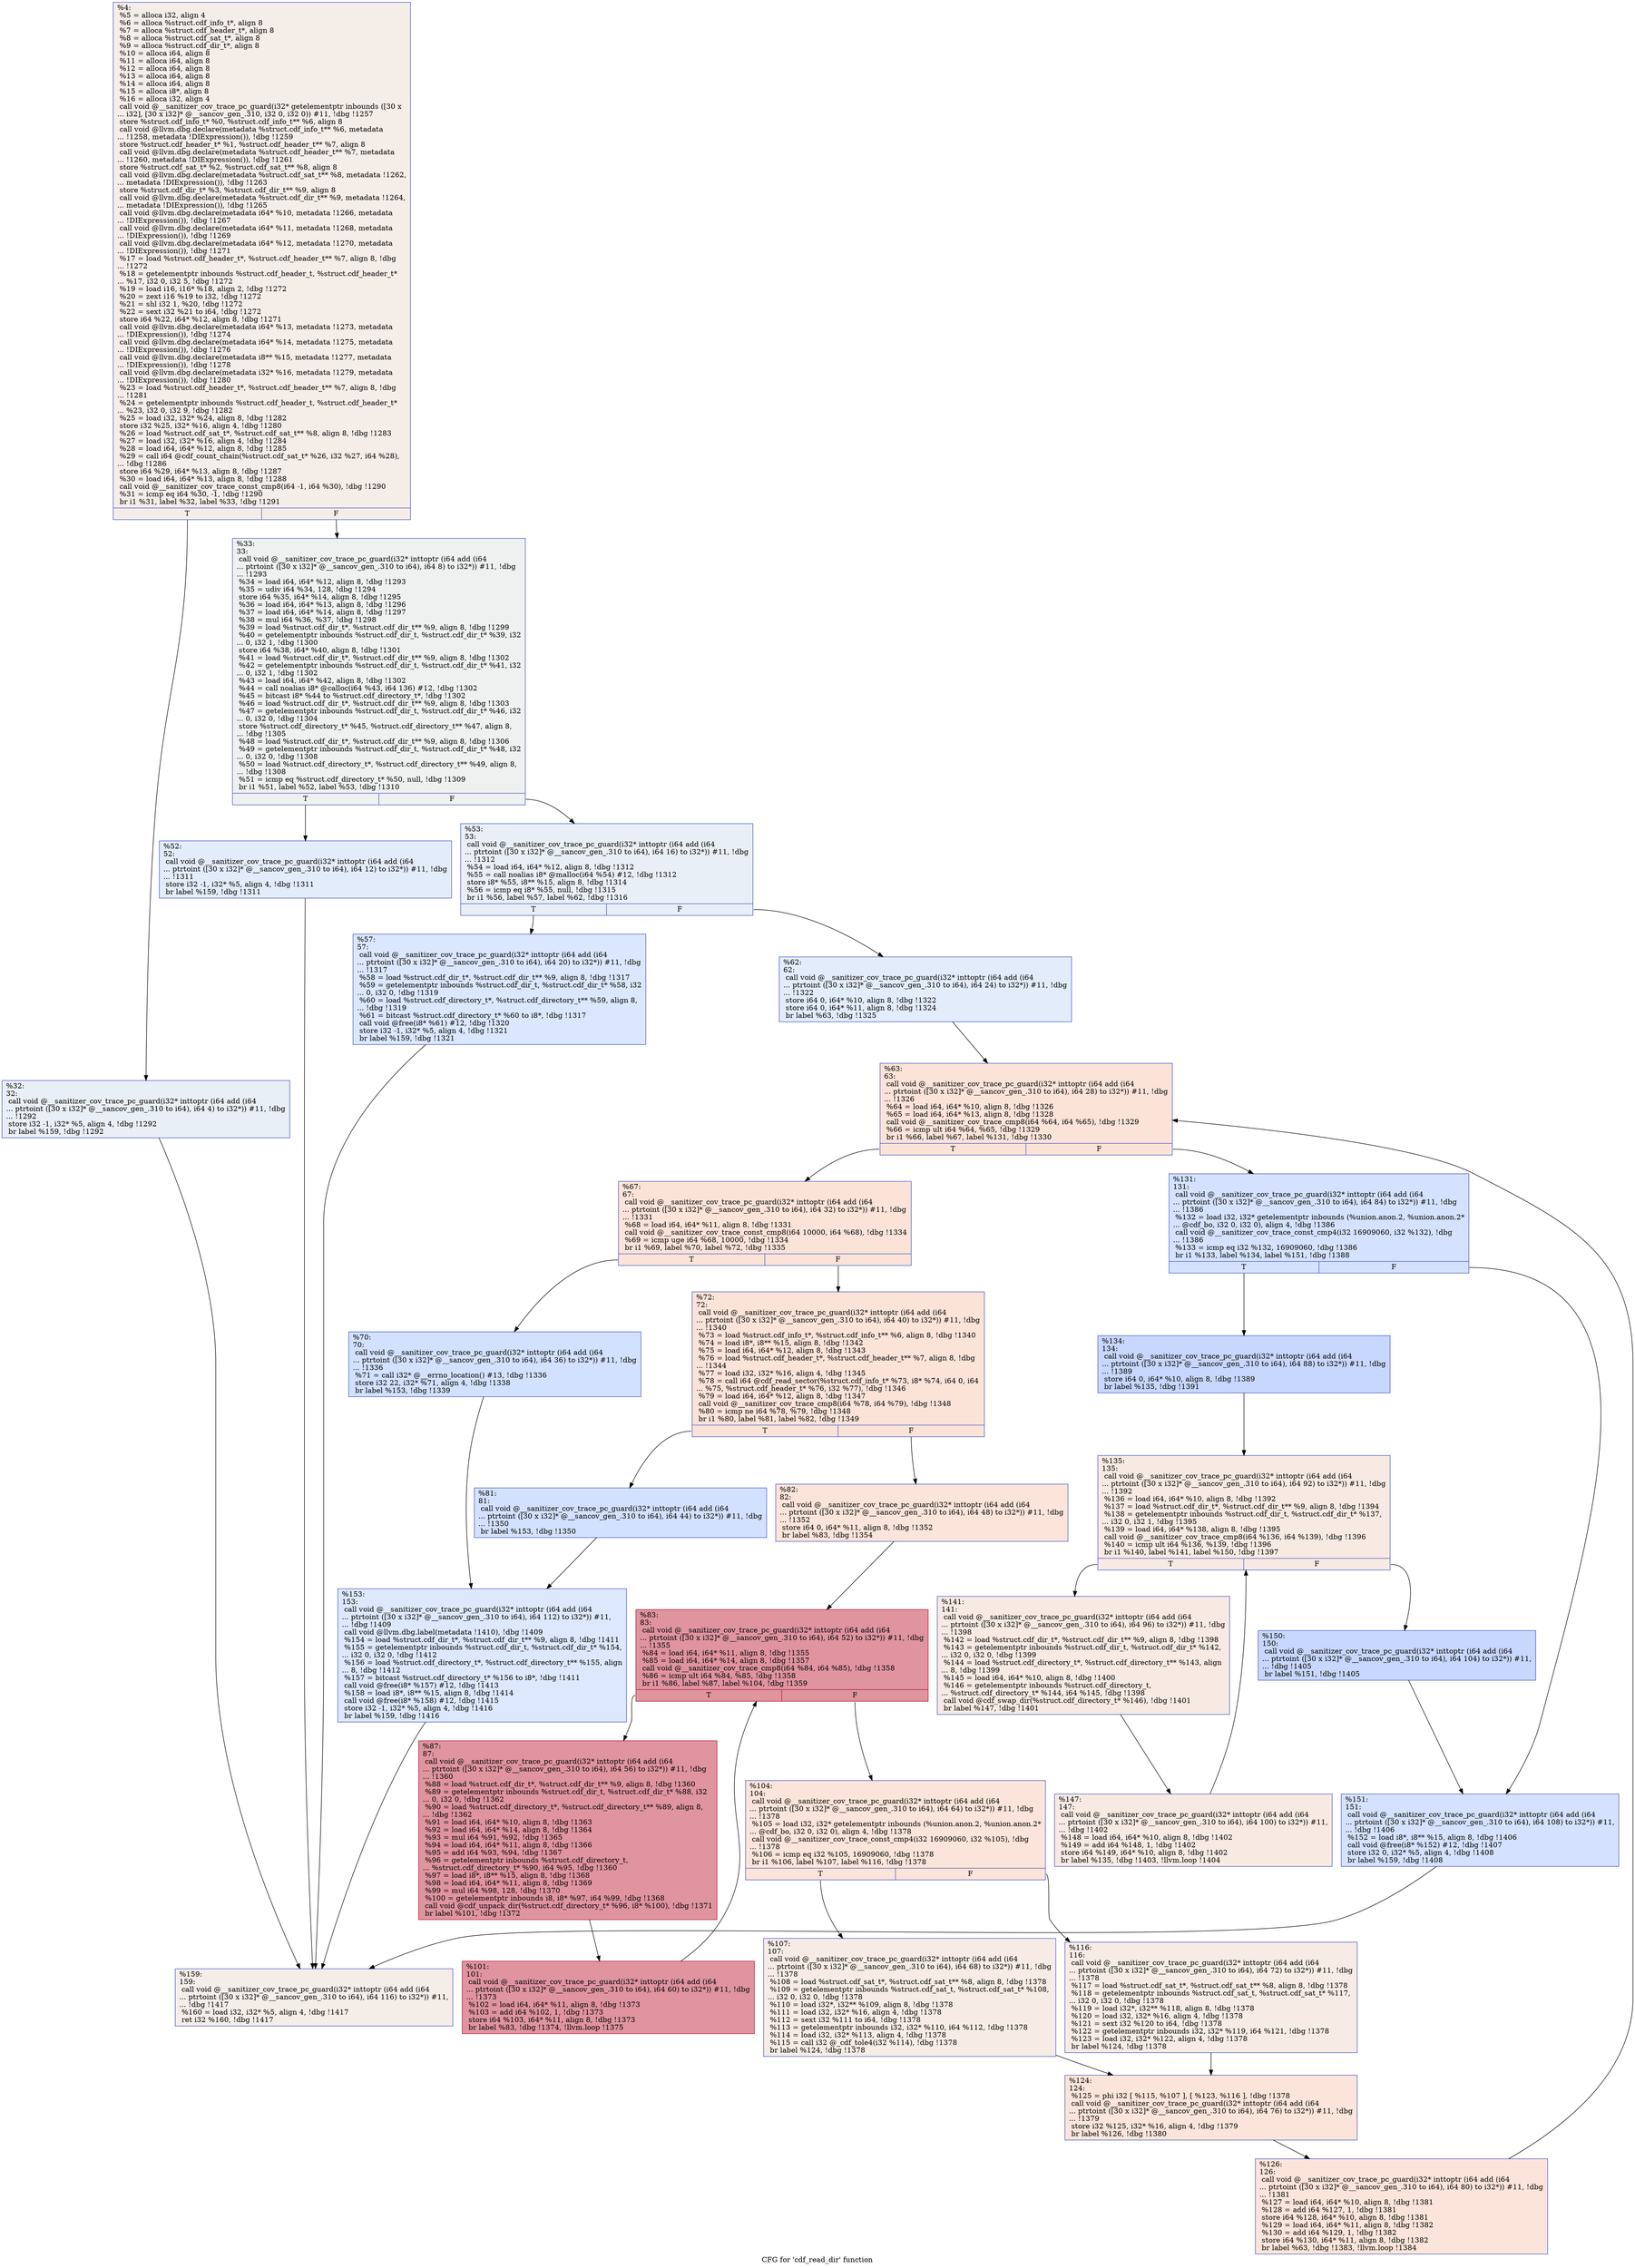 digraph "CFG for 'cdf_read_dir' function" {
	label="CFG for 'cdf_read_dir' function";

	Node0x564cce930460 [shape=record,color="#3d50c3ff", style=filled, fillcolor="#e8d6cc70",label="{%4:\l  %5 = alloca i32, align 4\l  %6 = alloca %struct.cdf_info_t*, align 8\l  %7 = alloca %struct.cdf_header_t*, align 8\l  %8 = alloca %struct.cdf_sat_t*, align 8\l  %9 = alloca %struct.cdf_dir_t*, align 8\l  %10 = alloca i64, align 8\l  %11 = alloca i64, align 8\l  %12 = alloca i64, align 8\l  %13 = alloca i64, align 8\l  %14 = alloca i64, align 8\l  %15 = alloca i8*, align 8\l  %16 = alloca i32, align 4\l  call void @__sanitizer_cov_trace_pc_guard(i32* getelementptr inbounds ([30 x\l... i32], [30 x i32]* @__sancov_gen_.310, i32 0, i32 0)) #11, !dbg !1257\l  store %struct.cdf_info_t* %0, %struct.cdf_info_t** %6, align 8\l  call void @llvm.dbg.declare(metadata %struct.cdf_info_t** %6, metadata\l... !1258, metadata !DIExpression()), !dbg !1259\l  store %struct.cdf_header_t* %1, %struct.cdf_header_t** %7, align 8\l  call void @llvm.dbg.declare(metadata %struct.cdf_header_t** %7, metadata\l... !1260, metadata !DIExpression()), !dbg !1261\l  store %struct.cdf_sat_t* %2, %struct.cdf_sat_t** %8, align 8\l  call void @llvm.dbg.declare(metadata %struct.cdf_sat_t** %8, metadata !1262,\l... metadata !DIExpression()), !dbg !1263\l  store %struct.cdf_dir_t* %3, %struct.cdf_dir_t** %9, align 8\l  call void @llvm.dbg.declare(metadata %struct.cdf_dir_t** %9, metadata !1264,\l... metadata !DIExpression()), !dbg !1265\l  call void @llvm.dbg.declare(metadata i64* %10, metadata !1266, metadata\l... !DIExpression()), !dbg !1267\l  call void @llvm.dbg.declare(metadata i64* %11, metadata !1268, metadata\l... !DIExpression()), !dbg !1269\l  call void @llvm.dbg.declare(metadata i64* %12, metadata !1270, metadata\l... !DIExpression()), !dbg !1271\l  %17 = load %struct.cdf_header_t*, %struct.cdf_header_t** %7, align 8, !dbg\l... !1272\l  %18 = getelementptr inbounds %struct.cdf_header_t, %struct.cdf_header_t*\l... %17, i32 0, i32 5, !dbg !1272\l  %19 = load i16, i16* %18, align 2, !dbg !1272\l  %20 = zext i16 %19 to i32, !dbg !1272\l  %21 = shl i32 1, %20, !dbg !1272\l  %22 = sext i32 %21 to i64, !dbg !1272\l  store i64 %22, i64* %12, align 8, !dbg !1271\l  call void @llvm.dbg.declare(metadata i64* %13, metadata !1273, metadata\l... !DIExpression()), !dbg !1274\l  call void @llvm.dbg.declare(metadata i64* %14, metadata !1275, metadata\l... !DIExpression()), !dbg !1276\l  call void @llvm.dbg.declare(metadata i8** %15, metadata !1277, metadata\l... !DIExpression()), !dbg !1278\l  call void @llvm.dbg.declare(metadata i32* %16, metadata !1279, metadata\l... !DIExpression()), !dbg !1280\l  %23 = load %struct.cdf_header_t*, %struct.cdf_header_t** %7, align 8, !dbg\l... !1281\l  %24 = getelementptr inbounds %struct.cdf_header_t, %struct.cdf_header_t*\l... %23, i32 0, i32 9, !dbg !1282\l  %25 = load i32, i32* %24, align 8, !dbg !1282\l  store i32 %25, i32* %16, align 4, !dbg !1280\l  %26 = load %struct.cdf_sat_t*, %struct.cdf_sat_t** %8, align 8, !dbg !1283\l  %27 = load i32, i32* %16, align 4, !dbg !1284\l  %28 = load i64, i64* %12, align 8, !dbg !1285\l  %29 = call i64 @cdf_count_chain(%struct.cdf_sat_t* %26, i32 %27, i64 %28),\l... !dbg !1286\l  store i64 %29, i64* %13, align 8, !dbg !1287\l  %30 = load i64, i64* %13, align 8, !dbg !1288\l  call void @__sanitizer_cov_trace_const_cmp8(i64 -1, i64 %30), !dbg !1290\l  %31 = icmp eq i64 %30, -1, !dbg !1290\l  br i1 %31, label %32, label %33, !dbg !1291\l|{<s0>T|<s1>F}}"];
	Node0x564cce930460:s0 -> Node0x564cce933fb0;
	Node0x564cce930460:s1 -> Node0x564cce934000;
	Node0x564cce933fb0 [shape=record,color="#3d50c3ff", style=filled, fillcolor="#cedaeb70",label="{%32:\l32:                                               \l  call void @__sanitizer_cov_trace_pc_guard(i32* inttoptr (i64 add (i64\l... ptrtoint ([30 x i32]* @__sancov_gen_.310 to i64), i64 4) to i32*)) #11, !dbg\l... !1292\l  store i32 -1, i32* %5, align 4, !dbg !1292\l  br label %159, !dbg !1292\l}"];
	Node0x564cce933fb0 -> Node0x564cce934870;
	Node0x564cce934000 [shape=record,color="#3d50c3ff", style=filled, fillcolor="#dbdcde70",label="{%33:\l33:                                               \l  call void @__sanitizer_cov_trace_pc_guard(i32* inttoptr (i64 add (i64\l... ptrtoint ([30 x i32]* @__sancov_gen_.310 to i64), i64 8) to i32*)) #11, !dbg\l... !1293\l  %34 = load i64, i64* %12, align 8, !dbg !1293\l  %35 = udiv i64 %34, 128, !dbg !1294\l  store i64 %35, i64* %14, align 8, !dbg !1295\l  %36 = load i64, i64* %13, align 8, !dbg !1296\l  %37 = load i64, i64* %14, align 8, !dbg !1297\l  %38 = mul i64 %36, %37, !dbg !1298\l  %39 = load %struct.cdf_dir_t*, %struct.cdf_dir_t** %9, align 8, !dbg !1299\l  %40 = getelementptr inbounds %struct.cdf_dir_t, %struct.cdf_dir_t* %39, i32\l... 0, i32 1, !dbg !1300\l  store i64 %38, i64* %40, align 8, !dbg !1301\l  %41 = load %struct.cdf_dir_t*, %struct.cdf_dir_t** %9, align 8, !dbg !1302\l  %42 = getelementptr inbounds %struct.cdf_dir_t, %struct.cdf_dir_t* %41, i32\l... 0, i32 1, !dbg !1302\l  %43 = load i64, i64* %42, align 8, !dbg !1302\l  %44 = call noalias i8* @calloc(i64 %43, i64 136) #12, !dbg !1302\l  %45 = bitcast i8* %44 to %struct.cdf_directory_t*, !dbg !1302\l  %46 = load %struct.cdf_dir_t*, %struct.cdf_dir_t** %9, align 8, !dbg !1303\l  %47 = getelementptr inbounds %struct.cdf_dir_t, %struct.cdf_dir_t* %46, i32\l... 0, i32 0, !dbg !1304\l  store %struct.cdf_directory_t* %45, %struct.cdf_directory_t** %47, align 8,\l... !dbg !1305\l  %48 = load %struct.cdf_dir_t*, %struct.cdf_dir_t** %9, align 8, !dbg !1306\l  %49 = getelementptr inbounds %struct.cdf_dir_t, %struct.cdf_dir_t* %48, i32\l... 0, i32 0, !dbg !1308\l  %50 = load %struct.cdf_directory_t*, %struct.cdf_directory_t** %49, align 8,\l... !dbg !1308\l  %51 = icmp eq %struct.cdf_directory_t* %50, null, !dbg !1309\l  br i1 %51, label %52, label %53, !dbg !1310\l|{<s0>T|<s1>F}}"];
	Node0x564cce934000:s0 -> Node0x564cce934050;
	Node0x564cce934000:s1 -> Node0x564cce9340a0;
	Node0x564cce934050 [shape=record,color="#3d50c3ff", style=filled, fillcolor="#bfd3f670",label="{%52:\l52:                                               \l  call void @__sanitizer_cov_trace_pc_guard(i32* inttoptr (i64 add (i64\l... ptrtoint ([30 x i32]* @__sancov_gen_.310 to i64), i64 12) to i32*)) #11, !dbg\l... !1311\l  store i32 -1, i32* %5, align 4, !dbg !1311\l  br label %159, !dbg !1311\l}"];
	Node0x564cce934050 -> Node0x564cce934870;
	Node0x564cce9340a0 [shape=record,color="#3d50c3ff", style=filled, fillcolor="#cedaeb70",label="{%53:\l53:                                               \l  call void @__sanitizer_cov_trace_pc_guard(i32* inttoptr (i64 add (i64\l... ptrtoint ([30 x i32]* @__sancov_gen_.310 to i64), i64 16) to i32*)) #11, !dbg\l... !1312\l  %54 = load i64, i64* %12, align 8, !dbg !1312\l  %55 = call noalias i8* @malloc(i64 %54) #12, !dbg !1312\l  store i8* %55, i8** %15, align 8, !dbg !1314\l  %56 = icmp eq i8* %55, null, !dbg !1315\l  br i1 %56, label %57, label %62, !dbg !1316\l|{<s0>T|<s1>F}}"];
	Node0x564cce9340a0:s0 -> Node0x564cce9340f0;
	Node0x564cce9340a0:s1 -> Node0x564cce934140;
	Node0x564cce9340f0 [shape=record,color="#3d50c3ff", style=filled, fillcolor="#aec9fc70",label="{%57:\l57:                                               \l  call void @__sanitizer_cov_trace_pc_guard(i32* inttoptr (i64 add (i64\l... ptrtoint ([30 x i32]* @__sancov_gen_.310 to i64), i64 20) to i32*)) #11, !dbg\l... !1317\l  %58 = load %struct.cdf_dir_t*, %struct.cdf_dir_t** %9, align 8, !dbg !1317\l  %59 = getelementptr inbounds %struct.cdf_dir_t, %struct.cdf_dir_t* %58, i32\l... 0, i32 0, !dbg !1319\l  %60 = load %struct.cdf_directory_t*, %struct.cdf_directory_t** %59, align 8,\l... !dbg !1319\l  %61 = bitcast %struct.cdf_directory_t* %60 to i8*, !dbg !1317\l  call void @free(i8* %61) #12, !dbg !1320\l  store i32 -1, i32* %5, align 4, !dbg !1321\l  br label %159, !dbg !1321\l}"];
	Node0x564cce9340f0 -> Node0x564cce934870;
	Node0x564cce934140 [shape=record,color="#3d50c3ff", style=filled, fillcolor="#bfd3f670",label="{%62:\l62:                                               \l  call void @__sanitizer_cov_trace_pc_guard(i32* inttoptr (i64 add (i64\l... ptrtoint ([30 x i32]* @__sancov_gen_.310 to i64), i64 24) to i32*)) #11, !dbg\l... !1322\l  store i64 0, i64* %10, align 8, !dbg !1322\l  store i64 0, i64* %11, align 8, !dbg !1324\l  br label %63, !dbg !1325\l}"];
	Node0x564cce934140 -> Node0x564cce934190;
	Node0x564cce934190 [shape=record,color="#3d50c3ff", style=filled, fillcolor="#f6bfa670",label="{%63:\l63:                                               \l  call void @__sanitizer_cov_trace_pc_guard(i32* inttoptr (i64 add (i64\l... ptrtoint ([30 x i32]* @__sancov_gen_.310 to i64), i64 28) to i32*)) #11, !dbg\l... !1326\l  %64 = load i64, i64* %10, align 8, !dbg !1326\l  %65 = load i64, i64* %13, align 8, !dbg !1328\l  call void @__sanitizer_cov_trace_cmp8(i64 %64, i64 %65), !dbg !1329\l  %66 = icmp ult i64 %64, %65, !dbg !1329\l  br i1 %66, label %67, label %131, !dbg !1330\l|{<s0>T|<s1>F}}"];
	Node0x564cce934190:s0 -> Node0x564cce9341e0;
	Node0x564cce934190:s1 -> Node0x564cce9345f0;
	Node0x564cce9341e0 [shape=record,color="#3d50c3ff", style=filled, fillcolor="#f6bfa670",label="{%67:\l67:                                               \l  call void @__sanitizer_cov_trace_pc_guard(i32* inttoptr (i64 add (i64\l... ptrtoint ([30 x i32]* @__sancov_gen_.310 to i64), i64 32) to i32*)) #11, !dbg\l... !1331\l  %68 = load i64, i64* %11, align 8, !dbg !1331\l  call void @__sanitizer_cov_trace_const_cmp8(i64 10000, i64 %68), !dbg !1334\l  %69 = icmp uge i64 %68, 10000, !dbg !1334\l  br i1 %69, label %70, label %72, !dbg !1335\l|{<s0>T|<s1>F}}"];
	Node0x564cce9341e0:s0 -> Node0x564cce934230;
	Node0x564cce9341e0:s1 -> Node0x564cce934280;
	Node0x564cce934230 [shape=record,color="#3d50c3ff", style=filled, fillcolor="#9abbff70",label="{%70:\l70:                                               \l  call void @__sanitizer_cov_trace_pc_guard(i32* inttoptr (i64 add (i64\l... ptrtoint ([30 x i32]* @__sancov_gen_.310 to i64), i64 36) to i32*)) #11, !dbg\l... !1336\l  %71 = call i32* @__errno_location() #13, !dbg !1336\l  store i32 22, i32* %71, align 4, !dbg !1338\l  br label %153, !dbg !1339\l}"];
	Node0x564cce934230 -> Node0x564cce934820;
	Node0x564cce934280 [shape=record,color="#3d50c3ff", style=filled, fillcolor="#f6bfa670",label="{%72:\l72:                                               \l  call void @__sanitizer_cov_trace_pc_guard(i32* inttoptr (i64 add (i64\l... ptrtoint ([30 x i32]* @__sancov_gen_.310 to i64), i64 40) to i32*)) #11, !dbg\l... !1340\l  %73 = load %struct.cdf_info_t*, %struct.cdf_info_t** %6, align 8, !dbg !1340\l  %74 = load i8*, i8** %15, align 8, !dbg !1342\l  %75 = load i64, i64* %12, align 8, !dbg !1343\l  %76 = load %struct.cdf_header_t*, %struct.cdf_header_t** %7, align 8, !dbg\l... !1344\l  %77 = load i32, i32* %16, align 4, !dbg !1345\l  %78 = call i64 @cdf_read_sector(%struct.cdf_info_t* %73, i8* %74, i64 0, i64\l... %75, %struct.cdf_header_t* %76, i32 %77), !dbg !1346\l  %79 = load i64, i64* %12, align 8, !dbg !1347\l  call void @__sanitizer_cov_trace_cmp8(i64 %78, i64 %79), !dbg !1348\l  %80 = icmp ne i64 %78, %79, !dbg !1348\l  br i1 %80, label %81, label %82, !dbg !1349\l|{<s0>T|<s1>F}}"];
	Node0x564cce934280:s0 -> Node0x564cce9342d0;
	Node0x564cce934280:s1 -> Node0x564cce934320;
	Node0x564cce9342d0 [shape=record,color="#3d50c3ff", style=filled, fillcolor="#9abbff70",label="{%81:\l81:                                               \l  call void @__sanitizer_cov_trace_pc_guard(i32* inttoptr (i64 add (i64\l... ptrtoint ([30 x i32]* @__sancov_gen_.310 to i64), i64 44) to i32*)) #11, !dbg\l... !1350\l  br label %153, !dbg !1350\l}"];
	Node0x564cce9342d0 -> Node0x564cce934820;
	Node0x564cce934320 [shape=record,color="#3d50c3ff", style=filled, fillcolor="#f5c1a970",label="{%82:\l82:                                               \l  call void @__sanitizer_cov_trace_pc_guard(i32* inttoptr (i64 add (i64\l... ptrtoint ([30 x i32]* @__sancov_gen_.310 to i64), i64 48) to i32*)) #11, !dbg\l... !1352\l  store i64 0, i64* %11, align 8, !dbg !1352\l  br label %83, !dbg !1354\l}"];
	Node0x564cce934320 -> Node0x564cce934370;
	Node0x564cce934370 [shape=record,color="#b70d28ff", style=filled, fillcolor="#b70d2870",label="{%83:\l83:                                               \l  call void @__sanitizer_cov_trace_pc_guard(i32* inttoptr (i64 add (i64\l... ptrtoint ([30 x i32]* @__sancov_gen_.310 to i64), i64 52) to i32*)) #11, !dbg\l... !1355\l  %84 = load i64, i64* %11, align 8, !dbg !1355\l  %85 = load i64, i64* %14, align 8, !dbg !1357\l  call void @__sanitizer_cov_trace_cmp8(i64 %84, i64 %85), !dbg !1358\l  %86 = icmp ult i64 %84, %85, !dbg !1358\l  br i1 %86, label %87, label %104, !dbg !1359\l|{<s0>T|<s1>F}}"];
	Node0x564cce934370:s0 -> Node0x564cce9343c0;
	Node0x564cce934370:s1 -> Node0x564cce934460;
	Node0x564cce9343c0 [shape=record,color="#b70d28ff", style=filled, fillcolor="#b70d2870",label="{%87:\l87:                                               \l  call void @__sanitizer_cov_trace_pc_guard(i32* inttoptr (i64 add (i64\l... ptrtoint ([30 x i32]* @__sancov_gen_.310 to i64), i64 56) to i32*)) #11, !dbg\l... !1360\l  %88 = load %struct.cdf_dir_t*, %struct.cdf_dir_t** %9, align 8, !dbg !1360\l  %89 = getelementptr inbounds %struct.cdf_dir_t, %struct.cdf_dir_t* %88, i32\l... 0, i32 0, !dbg !1362\l  %90 = load %struct.cdf_directory_t*, %struct.cdf_directory_t** %89, align 8,\l... !dbg !1362\l  %91 = load i64, i64* %10, align 8, !dbg !1363\l  %92 = load i64, i64* %14, align 8, !dbg !1364\l  %93 = mul i64 %91, %92, !dbg !1365\l  %94 = load i64, i64* %11, align 8, !dbg !1366\l  %95 = add i64 %93, %94, !dbg !1367\l  %96 = getelementptr inbounds %struct.cdf_directory_t,\l... %struct.cdf_directory_t* %90, i64 %95, !dbg !1360\l  %97 = load i8*, i8** %15, align 8, !dbg !1368\l  %98 = load i64, i64* %11, align 8, !dbg !1369\l  %99 = mul i64 %98, 128, !dbg !1370\l  %100 = getelementptr inbounds i8, i8* %97, i64 %99, !dbg !1368\l  call void @cdf_unpack_dir(%struct.cdf_directory_t* %96, i8* %100), !dbg !1371\l  br label %101, !dbg !1372\l}"];
	Node0x564cce9343c0 -> Node0x564cce934410;
	Node0x564cce934410 [shape=record,color="#b70d28ff", style=filled, fillcolor="#b70d2870",label="{%101:\l101:                                              \l  call void @__sanitizer_cov_trace_pc_guard(i32* inttoptr (i64 add (i64\l... ptrtoint ([30 x i32]* @__sancov_gen_.310 to i64), i64 60) to i32*)) #11, !dbg\l... !1373\l  %102 = load i64, i64* %11, align 8, !dbg !1373\l  %103 = add i64 %102, 1, !dbg !1373\l  store i64 %103, i64* %11, align 8, !dbg !1373\l  br label %83, !dbg !1374, !llvm.loop !1375\l}"];
	Node0x564cce934410 -> Node0x564cce934370;
	Node0x564cce934460 [shape=record,color="#3d50c3ff", style=filled, fillcolor="#f5c1a970",label="{%104:\l104:                                              \l  call void @__sanitizer_cov_trace_pc_guard(i32* inttoptr (i64 add (i64\l... ptrtoint ([30 x i32]* @__sancov_gen_.310 to i64), i64 64) to i32*)) #11, !dbg\l... !1378\l  %105 = load i32, i32* getelementptr inbounds (%union.anon.2, %union.anon.2*\l... @cdf_bo, i32 0, i32 0), align 4, !dbg !1378\l  call void @__sanitizer_cov_trace_const_cmp4(i32 16909060, i32 %105), !dbg\l... !1378\l  %106 = icmp eq i32 %105, 16909060, !dbg !1378\l  br i1 %106, label %107, label %116, !dbg !1378\l|{<s0>T|<s1>F}}"];
	Node0x564cce934460:s0 -> Node0x564cce9344b0;
	Node0x564cce934460:s1 -> Node0x564cce934500;
	Node0x564cce9344b0 [shape=record,color="#3d50c3ff", style=filled, fillcolor="#ecd3c570",label="{%107:\l107:                                              \l  call void @__sanitizer_cov_trace_pc_guard(i32* inttoptr (i64 add (i64\l... ptrtoint ([30 x i32]* @__sancov_gen_.310 to i64), i64 68) to i32*)) #11, !dbg\l... !1378\l  %108 = load %struct.cdf_sat_t*, %struct.cdf_sat_t** %8, align 8, !dbg !1378\l  %109 = getelementptr inbounds %struct.cdf_sat_t, %struct.cdf_sat_t* %108,\l... i32 0, i32 0, !dbg !1378\l  %110 = load i32*, i32** %109, align 8, !dbg !1378\l  %111 = load i32, i32* %16, align 4, !dbg !1378\l  %112 = sext i32 %111 to i64, !dbg !1378\l  %113 = getelementptr inbounds i32, i32* %110, i64 %112, !dbg !1378\l  %114 = load i32, i32* %113, align 4, !dbg !1378\l  %115 = call i32 @_cdf_tole4(i32 %114), !dbg !1378\l  br label %124, !dbg !1378\l}"];
	Node0x564cce9344b0 -> Node0x564cce934550;
	Node0x564cce934500 [shape=record,color="#3d50c3ff", style=filled, fillcolor="#ecd3c570",label="{%116:\l116:                                              \l  call void @__sanitizer_cov_trace_pc_guard(i32* inttoptr (i64 add (i64\l... ptrtoint ([30 x i32]* @__sancov_gen_.310 to i64), i64 72) to i32*)) #11, !dbg\l... !1378\l  %117 = load %struct.cdf_sat_t*, %struct.cdf_sat_t** %8, align 8, !dbg !1378\l  %118 = getelementptr inbounds %struct.cdf_sat_t, %struct.cdf_sat_t* %117,\l... i32 0, i32 0, !dbg !1378\l  %119 = load i32*, i32** %118, align 8, !dbg !1378\l  %120 = load i32, i32* %16, align 4, !dbg !1378\l  %121 = sext i32 %120 to i64, !dbg !1378\l  %122 = getelementptr inbounds i32, i32* %119, i64 %121, !dbg !1378\l  %123 = load i32, i32* %122, align 4, !dbg !1378\l  br label %124, !dbg !1378\l}"];
	Node0x564cce934500 -> Node0x564cce934550;
	Node0x564cce934550 [shape=record,color="#3d50c3ff", style=filled, fillcolor="#f5c1a970",label="{%124:\l124:                                              \l  %125 = phi i32 [ %115, %107 ], [ %123, %116 ], !dbg !1378\l  call void @__sanitizer_cov_trace_pc_guard(i32* inttoptr (i64 add (i64\l... ptrtoint ([30 x i32]* @__sancov_gen_.310 to i64), i64 76) to i32*)) #11, !dbg\l... !1379\l  store i32 %125, i32* %16, align 4, !dbg !1379\l  br label %126, !dbg !1380\l}"];
	Node0x564cce934550 -> Node0x564cce9345a0;
	Node0x564cce9345a0 [shape=record,color="#3d50c3ff", style=filled, fillcolor="#f5c1a970",label="{%126:\l126:                                              \l  call void @__sanitizer_cov_trace_pc_guard(i32* inttoptr (i64 add (i64\l... ptrtoint ([30 x i32]* @__sancov_gen_.310 to i64), i64 80) to i32*)) #11, !dbg\l... !1381\l  %127 = load i64, i64* %10, align 8, !dbg !1381\l  %128 = add i64 %127, 1, !dbg !1381\l  store i64 %128, i64* %10, align 8, !dbg !1381\l  %129 = load i64, i64* %11, align 8, !dbg !1382\l  %130 = add i64 %129, 1, !dbg !1382\l  store i64 %130, i64* %11, align 8, !dbg !1382\l  br label %63, !dbg !1383, !llvm.loop !1384\l}"];
	Node0x564cce9345a0 -> Node0x564cce934190;
	Node0x564cce9345f0 [shape=record,color="#3d50c3ff", style=filled, fillcolor="#9ebeff70",label="{%131:\l131:                                              \l  call void @__sanitizer_cov_trace_pc_guard(i32* inttoptr (i64 add (i64\l... ptrtoint ([30 x i32]* @__sancov_gen_.310 to i64), i64 84) to i32*)) #11, !dbg\l... !1386\l  %132 = load i32, i32* getelementptr inbounds (%union.anon.2, %union.anon.2*\l... @cdf_bo, i32 0, i32 0), align 4, !dbg !1386\l  call void @__sanitizer_cov_trace_const_cmp4(i32 16909060, i32 %132), !dbg\l... !1386\l  %133 = icmp eq i32 %132, 16909060, !dbg !1386\l  br i1 %133, label %134, label %151, !dbg !1388\l|{<s0>T|<s1>F}}"];
	Node0x564cce9345f0:s0 -> Node0x564cce934640;
	Node0x564cce9345f0:s1 -> Node0x564cce9347d0;
	Node0x564cce934640 [shape=record,color="#3d50c3ff", style=filled, fillcolor="#81a4fb70",label="{%134:\l134:                                              \l  call void @__sanitizer_cov_trace_pc_guard(i32* inttoptr (i64 add (i64\l... ptrtoint ([30 x i32]* @__sancov_gen_.310 to i64), i64 88) to i32*)) #11, !dbg\l... !1389\l  store i64 0, i64* %10, align 8, !dbg !1389\l  br label %135, !dbg !1391\l}"];
	Node0x564cce934640 -> Node0x564cce934690;
	Node0x564cce934690 [shape=record,color="#3d50c3ff", style=filled, fillcolor="#eed0c070",label="{%135:\l135:                                              \l  call void @__sanitizer_cov_trace_pc_guard(i32* inttoptr (i64 add (i64\l... ptrtoint ([30 x i32]* @__sancov_gen_.310 to i64), i64 92) to i32*)) #11, !dbg\l... !1392\l  %136 = load i64, i64* %10, align 8, !dbg !1392\l  %137 = load %struct.cdf_dir_t*, %struct.cdf_dir_t** %9, align 8, !dbg !1394\l  %138 = getelementptr inbounds %struct.cdf_dir_t, %struct.cdf_dir_t* %137,\l... i32 0, i32 1, !dbg !1395\l  %139 = load i64, i64* %138, align 8, !dbg !1395\l  call void @__sanitizer_cov_trace_cmp8(i64 %136, i64 %139), !dbg !1396\l  %140 = icmp ult i64 %136, %139, !dbg !1396\l  br i1 %140, label %141, label %150, !dbg !1397\l|{<s0>T|<s1>F}}"];
	Node0x564cce934690:s0 -> Node0x564cce9346e0;
	Node0x564cce934690:s1 -> Node0x564cce934780;
	Node0x564cce9346e0 [shape=record,color="#3d50c3ff", style=filled, fillcolor="#eed0c070",label="{%141:\l141:                                              \l  call void @__sanitizer_cov_trace_pc_guard(i32* inttoptr (i64 add (i64\l... ptrtoint ([30 x i32]* @__sancov_gen_.310 to i64), i64 96) to i32*)) #11, !dbg\l... !1398\l  %142 = load %struct.cdf_dir_t*, %struct.cdf_dir_t** %9, align 8, !dbg !1398\l  %143 = getelementptr inbounds %struct.cdf_dir_t, %struct.cdf_dir_t* %142,\l... i32 0, i32 0, !dbg !1399\l  %144 = load %struct.cdf_directory_t*, %struct.cdf_directory_t** %143, align\l... 8, !dbg !1399\l  %145 = load i64, i64* %10, align 8, !dbg !1400\l  %146 = getelementptr inbounds %struct.cdf_directory_t,\l... %struct.cdf_directory_t* %144, i64 %145, !dbg !1398\l  call void @cdf_swap_dir(%struct.cdf_directory_t* %146), !dbg !1401\l  br label %147, !dbg !1401\l}"];
	Node0x564cce9346e0 -> Node0x564cce934730;
	Node0x564cce934730 [shape=record,color="#3d50c3ff", style=filled, fillcolor="#eed0c070",label="{%147:\l147:                                              \l  call void @__sanitizer_cov_trace_pc_guard(i32* inttoptr (i64 add (i64\l... ptrtoint ([30 x i32]* @__sancov_gen_.310 to i64), i64 100) to i32*)) #11,\l... !dbg !1402\l  %148 = load i64, i64* %10, align 8, !dbg !1402\l  %149 = add i64 %148, 1, !dbg !1402\l  store i64 %149, i64* %10, align 8, !dbg !1402\l  br label %135, !dbg !1403, !llvm.loop !1404\l}"];
	Node0x564cce934730 -> Node0x564cce934690;
	Node0x564cce934780 [shape=record,color="#3d50c3ff", style=filled, fillcolor="#81a4fb70",label="{%150:\l150:                                              \l  call void @__sanitizer_cov_trace_pc_guard(i32* inttoptr (i64 add (i64\l... ptrtoint ([30 x i32]* @__sancov_gen_.310 to i64), i64 104) to i32*)) #11,\l... !dbg !1405\l  br label %151, !dbg !1405\l}"];
	Node0x564cce934780 -> Node0x564cce9347d0;
	Node0x564cce9347d0 [shape=record,color="#3d50c3ff", style=filled, fillcolor="#9ebeff70",label="{%151:\l151:                                              \l  call void @__sanitizer_cov_trace_pc_guard(i32* inttoptr (i64 add (i64\l... ptrtoint ([30 x i32]* @__sancov_gen_.310 to i64), i64 108) to i32*)) #11,\l... !dbg !1406\l  %152 = load i8*, i8** %15, align 8, !dbg !1406\l  call void @free(i8* %152) #12, !dbg !1407\l  store i32 0, i32* %5, align 4, !dbg !1408\l  br label %159, !dbg !1408\l}"];
	Node0x564cce9347d0 -> Node0x564cce934870;
	Node0x564cce934820 [shape=record,color="#3d50c3ff", style=filled, fillcolor="#b2ccfb70",label="{%153:\l153:                                              \l  call void @__sanitizer_cov_trace_pc_guard(i32* inttoptr (i64 add (i64\l... ptrtoint ([30 x i32]* @__sancov_gen_.310 to i64), i64 112) to i32*)) #11,\l... !dbg !1409\l  call void @llvm.dbg.label(metadata !1410), !dbg !1409\l  %154 = load %struct.cdf_dir_t*, %struct.cdf_dir_t** %9, align 8, !dbg !1411\l  %155 = getelementptr inbounds %struct.cdf_dir_t, %struct.cdf_dir_t* %154,\l... i32 0, i32 0, !dbg !1412\l  %156 = load %struct.cdf_directory_t*, %struct.cdf_directory_t** %155, align\l... 8, !dbg !1412\l  %157 = bitcast %struct.cdf_directory_t* %156 to i8*, !dbg !1411\l  call void @free(i8* %157) #12, !dbg !1413\l  %158 = load i8*, i8** %15, align 8, !dbg !1414\l  call void @free(i8* %158) #12, !dbg !1415\l  store i32 -1, i32* %5, align 4, !dbg !1416\l  br label %159, !dbg !1416\l}"];
	Node0x564cce934820 -> Node0x564cce934870;
	Node0x564cce934870 [shape=record,color="#3d50c3ff", style=filled, fillcolor="#e8d6cc70",label="{%159:\l159:                                              \l  call void @__sanitizer_cov_trace_pc_guard(i32* inttoptr (i64 add (i64\l... ptrtoint ([30 x i32]* @__sancov_gen_.310 to i64), i64 116) to i32*)) #11,\l... !dbg !1417\l  %160 = load i32, i32* %5, align 4, !dbg !1417\l  ret i32 %160, !dbg !1417\l}"];
}
